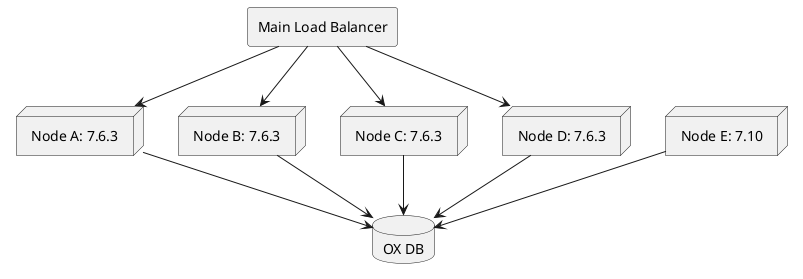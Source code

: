 @startuml
rectangle "Main Load Balancer"

node "Node A: 7.6.3"
node "Node B: 7.6.3"
node "Node C: 7.6.3"
node "Node D: 7.6.3"
node "Node E: 7.10"

database "OX DB"

[Main Load Balancer] --> [Node A: 7.6.3]
[Main Load Balancer] --> [Node B: 7.6.3]
[Main Load Balancer] --> [Node C: 7.6.3]
[Main Load Balancer] --> [Node D: 7.6.3]

[Node A: 7.6.3] --> [OX DB]
[Node B: 7.6.3] --> [OX DB]
[Node C: 7.6.3] --> [OX DB]
[Node D: 7.6.3] --> [OX DB]
[Node E: 7.10] --> [OX DB]

@enduml